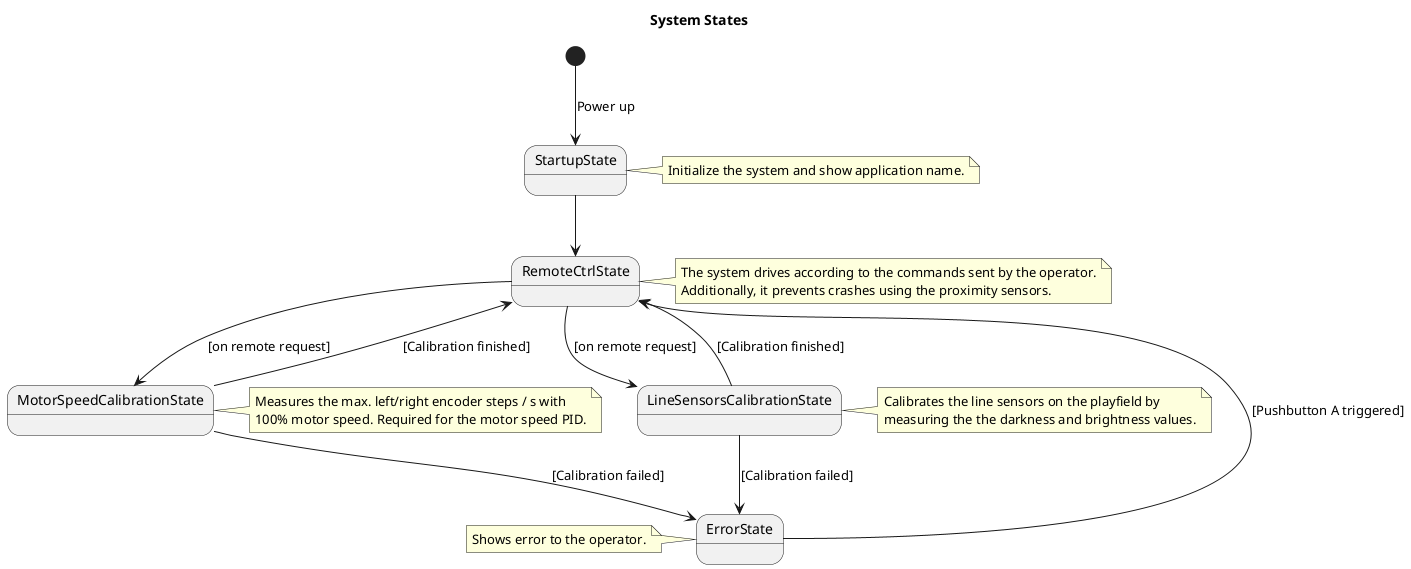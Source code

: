 @startuml RemoteControl System States

title System States

state StartupState
state MotorSpeedCalibrationState
state LineSensorsCalibrationState
state ErrorState
state RemoteCtrlState

[*] --> StartupState: Power up
StartupState --> RemoteCtrlState

RemoteCtrlState --> MotorSpeedCalibrationState: [on remote request]
RemoteCtrlState --> LineSensorsCalibrationState: [on remote request]

MotorSpeedCalibrationState --> RemoteCtrlState: [Calibration finished]
MotorSpeedCalibrationState --> ErrorState: [Calibration failed]

LineSensorsCalibrationState --> RemoteCtrlState: [Calibration finished]
LineSensorsCalibrationState --> ErrorState: [Calibration failed]

ErrorState --> RemoteCtrlState: [Pushbutton A triggered]

note right of StartupState
    Initialize the system and show application name.
end note

note right of MotorSpeedCalibrationState
    Measures the max. left/right encoder steps / s with
    100% motor speed. Required for the motor speed PID.
end note

note right of LineSensorsCalibrationState
    Calibrates the line sensors on the playfield by
    measuring the the darkness and brightness values.
end note

note left of ErrorState
    Shows error to the operator.
end note

note right of RemoteCtrlState
    The system drives according to the commands sent by the operator.
    Additionally, it prevents crashes using the proximity sensors.
end note

@enduml